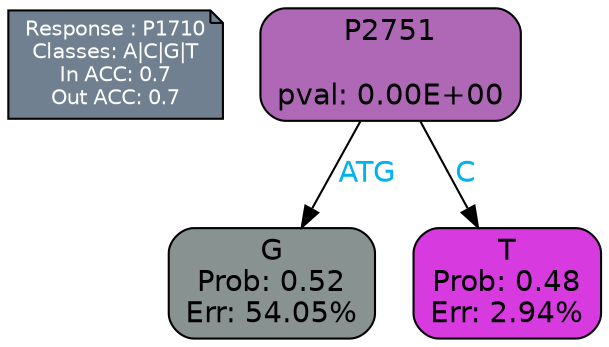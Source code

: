 digraph Tree {
node [shape=box, style="filled, rounded", color="black", fontname=helvetica] ;
graph [ranksep=equally, splines=polylines, bgcolor=transparent, dpi=600] ;
edge [fontname=helvetica] ;
LEGEND [label="Response : P1710
Classes: A|C|G|T
In ACC: 0.7
Out ACC: 0.7
",shape=note,align=left,style=filled,fillcolor="slategray",fontcolor="white",fontsize=10];1 [label="P2751

pval: 0.00E+00", fillcolor="#ae68b6"] ;
2 [label="G
Prob: 0.52
Err: 54.05%", fillcolor="#889291"] ;
3 [label="T
Prob: 0.48
Err: 2.94%", fillcolor="#d73bdf"] ;
1 -> 2 [label="ATG",fontcolor=deepskyblue2] ;
1 -> 3 [label="C",fontcolor=deepskyblue2] ;
{rank = same; 2;3;}{rank = same; LEGEND;1;}}